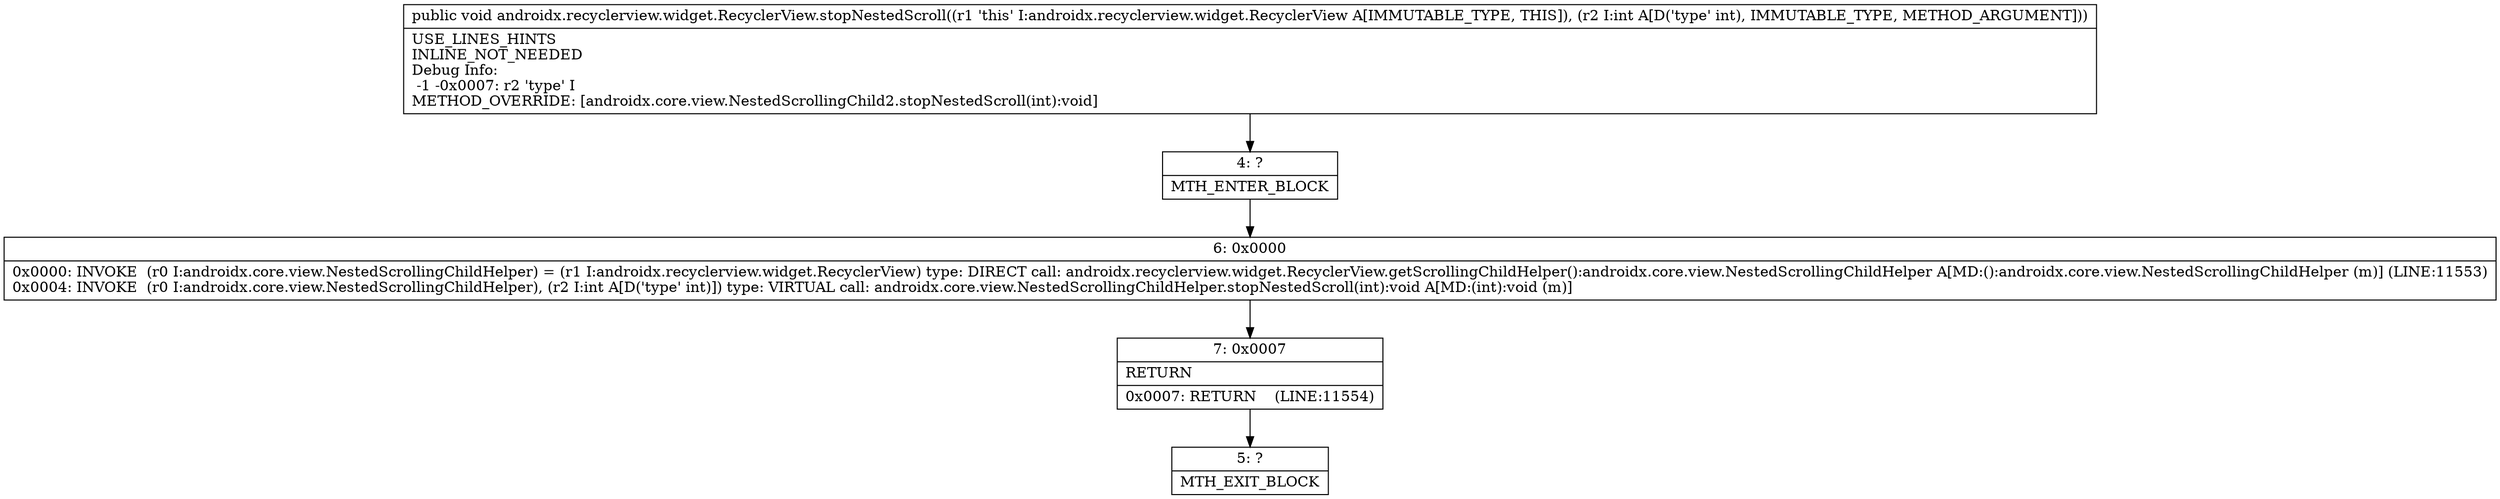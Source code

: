 digraph "CFG forandroidx.recyclerview.widget.RecyclerView.stopNestedScroll(I)V" {
Node_4 [shape=record,label="{4\:\ ?|MTH_ENTER_BLOCK\l}"];
Node_6 [shape=record,label="{6\:\ 0x0000|0x0000: INVOKE  (r0 I:androidx.core.view.NestedScrollingChildHelper) = (r1 I:androidx.recyclerview.widget.RecyclerView) type: DIRECT call: androidx.recyclerview.widget.RecyclerView.getScrollingChildHelper():androidx.core.view.NestedScrollingChildHelper A[MD:():androidx.core.view.NestedScrollingChildHelper (m)] (LINE:11553)\l0x0004: INVOKE  (r0 I:androidx.core.view.NestedScrollingChildHelper), (r2 I:int A[D('type' int)]) type: VIRTUAL call: androidx.core.view.NestedScrollingChildHelper.stopNestedScroll(int):void A[MD:(int):void (m)]\l}"];
Node_7 [shape=record,label="{7\:\ 0x0007|RETURN\l|0x0007: RETURN    (LINE:11554)\l}"];
Node_5 [shape=record,label="{5\:\ ?|MTH_EXIT_BLOCK\l}"];
MethodNode[shape=record,label="{public void androidx.recyclerview.widget.RecyclerView.stopNestedScroll((r1 'this' I:androidx.recyclerview.widget.RecyclerView A[IMMUTABLE_TYPE, THIS]), (r2 I:int A[D('type' int), IMMUTABLE_TYPE, METHOD_ARGUMENT]))  | USE_LINES_HINTS\lINLINE_NOT_NEEDED\lDebug Info:\l  \-1 \-0x0007: r2 'type' I\lMETHOD_OVERRIDE: [androidx.core.view.NestedScrollingChild2.stopNestedScroll(int):void]\l}"];
MethodNode -> Node_4;Node_4 -> Node_6;
Node_6 -> Node_7;
Node_7 -> Node_5;
}

